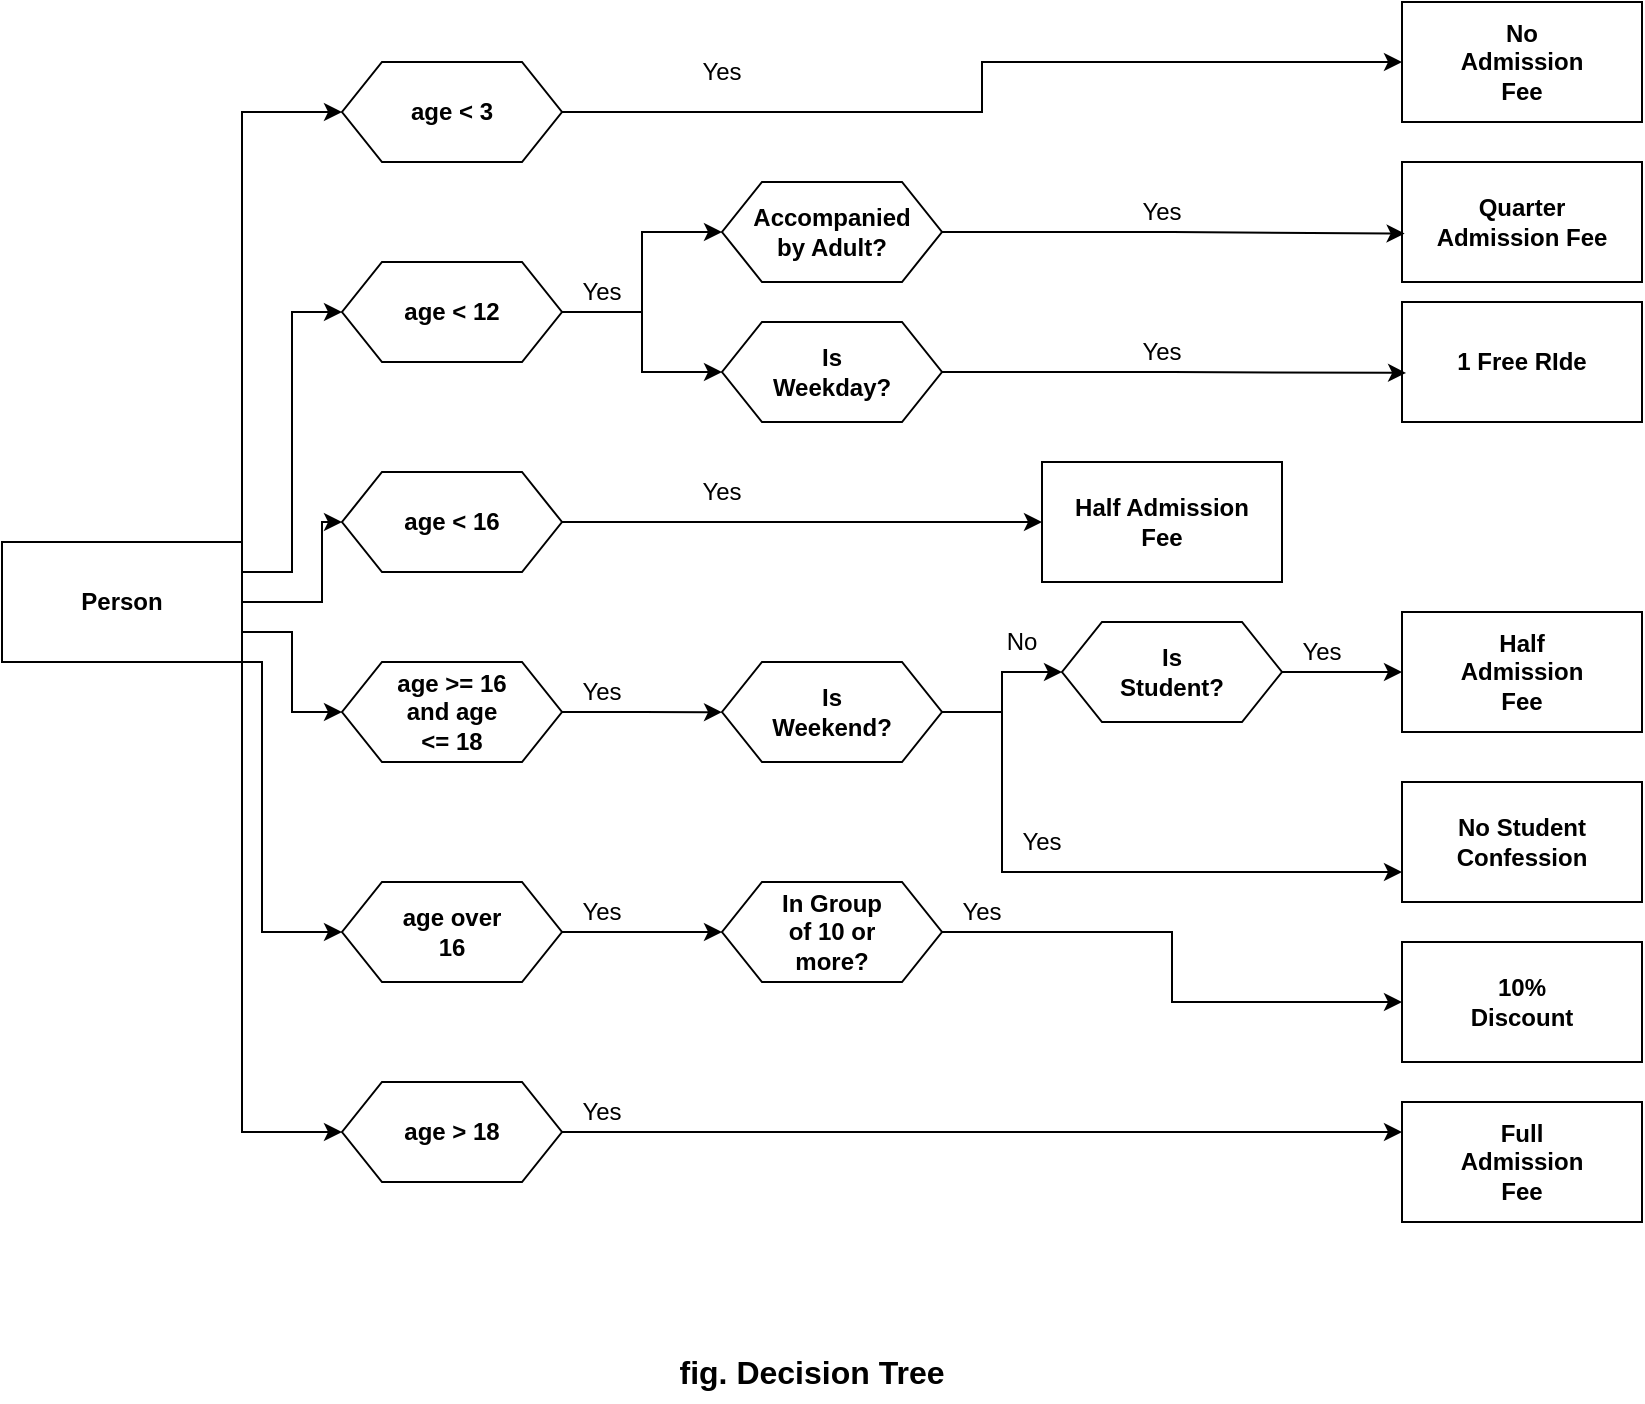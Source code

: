 <mxfile version="24.6.5" type="google">
  <diagram name="Page-1" id="z-ZaAXcBPtwcB056gR2P">
    <mxGraphModel grid="1" page="1" gridSize="10" guides="1" tooltips="1" connect="1" arrows="1" fold="1" pageScale="1" pageWidth="850" pageHeight="1100" math="0" shadow="0">
      <root>
        <mxCell id="0" />
        <mxCell id="1" parent="0" />
        <mxCell id="NIBur6jb49XK7Kl8lDhK-76" style="edgeStyle=orthogonalEdgeStyle;rounded=0;orthogonalLoop=1;jettySize=auto;html=1;exitX=1;exitY=0;exitDx=0;exitDy=0;entryX=0;entryY=0.5;entryDx=0;entryDy=0;" edge="1" parent="1" source="NIBur6jb49XK7Kl8lDhK-1" target="NIBur6jb49XK7Kl8lDhK-7">
          <mxGeometry relative="1" as="geometry">
            <mxPoint x="140.435" y="100" as="targetPoint" />
          </mxGeometry>
        </mxCell>
        <mxCell id="NIBur6jb49XK7Kl8lDhK-77" style="edgeStyle=orthogonalEdgeStyle;rounded=0;orthogonalLoop=1;jettySize=auto;html=1;exitX=1;exitY=0.25;exitDx=0;exitDy=0;entryX=0;entryY=0.5;entryDx=0;entryDy=0;" edge="1" parent="1" source="NIBur6jb49XK7Kl8lDhK-1" target="NIBur6jb49XK7Kl8lDhK-10">
          <mxGeometry relative="1" as="geometry" />
        </mxCell>
        <mxCell id="NIBur6jb49XK7Kl8lDhK-78" style="edgeStyle=orthogonalEdgeStyle;rounded=0;orthogonalLoop=1;jettySize=auto;html=1;exitX=1;exitY=0.5;exitDx=0;exitDy=0;entryX=0;entryY=0.5;entryDx=0;entryDy=0;" edge="1" parent="1" source="NIBur6jb49XK7Kl8lDhK-1" target="NIBur6jb49XK7Kl8lDhK-3">
          <mxGeometry relative="1" as="geometry">
            <Array as="points">
              <mxPoint x="180" y="350" />
              <mxPoint x="180" y="310" />
            </Array>
          </mxGeometry>
        </mxCell>
        <mxCell id="NIBur6jb49XK7Kl8lDhK-79" style="edgeStyle=orthogonalEdgeStyle;rounded=0;orthogonalLoop=1;jettySize=auto;html=1;exitX=1;exitY=0.75;exitDx=0;exitDy=0;entryX=0;entryY=0.5;entryDx=0;entryDy=0;" edge="1" parent="1" source="NIBur6jb49XK7Kl8lDhK-1" target="NIBur6jb49XK7Kl8lDhK-13">
          <mxGeometry relative="1" as="geometry" />
        </mxCell>
        <mxCell id="NIBur6jb49XK7Kl8lDhK-80" style="edgeStyle=orthogonalEdgeStyle;rounded=0;orthogonalLoop=1;jettySize=auto;html=1;exitX=1;exitY=1;exitDx=0;exitDy=0;entryX=0;entryY=0.5;entryDx=0;entryDy=0;" edge="1" parent="1" source="NIBur6jb49XK7Kl8lDhK-1" target="NIBur6jb49XK7Kl8lDhK-16">
          <mxGeometry relative="1" as="geometry">
            <Array as="points">
              <mxPoint x="150" y="380" />
              <mxPoint x="150" y="515" />
            </Array>
          </mxGeometry>
        </mxCell>
        <mxCell id="NIBur6jb49XK7Kl8lDhK-81" style="edgeStyle=orthogonalEdgeStyle;rounded=0;orthogonalLoop=1;jettySize=auto;html=1;exitX=1;exitY=1;exitDx=0;exitDy=0;entryX=0;entryY=0.5;entryDx=0;entryDy=0;" edge="1" parent="1" source="NIBur6jb49XK7Kl8lDhK-1" target="NIBur6jb49XK7Kl8lDhK-19">
          <mxGeometry relative="1" as="geometry">
            <Array as="points">
              <mxPoint x="140" y="615" />
            </Array>
          </mxGeometry>
        </mxCell>
        <mxCell id="NIBur6jb49XK7Kl8lDhK-1" value="" style="rounded=0;whiteSpace=wrap;html=1;" vertex="1" parent="1">
          <mxGeometry x="20" y="320" width="120" height="60" as="geometry" />
        </mxCell>
        <mxCell id="NIBur6jb49XK7Kl8lDhK-2" value="&lt;b&gt;Person&lt;/b&gt;" style="text;strokeColor=none;align=center;fillColor=none;html=1;verticalAlign=middle;whiteSpace=wrap;rounded=0;" vertex="1" parent="1">
          <mxGeometry x="50" y="335" width="60" height="30" as="geometry" />
        </mxCell>
        <mxCell id="NIBur6jb49XK7Kl8lDhK-5" value="" style="group" connectable="0" vertex="1" parent="1">
          <mxGeometry x="190" y="285" width="110" height="50" as="geometry" />
        </mxCell>
        <mxCell id="NIBur6jb49XK7Kl8lDhK-3" value="" style="shape=hexagon;perimeter=hexagonPerimeter2;whiteSpace=wrap;html=1;fixedSize=1;" vertex="1" parent="NIBur6jb49XK7Kl8lDhK-5">
          <mxGeometry width="110" height="50" as="geometry" />
        </mxCell>
        <mxCell id="NIBur6jb49XK7Kl8lDhK-4" value="&lt;b&gt;age &amp;lt; 16&lt;/b&gt;" style="text;strokeColor=none;align=center;fillColor=none;html=1;verticalAlign=middle;whiteSpace=wrap;rounded=0;" vertex="1" parent="NIBur6jb49XK7Kl8lDhK-5">
          <mxGeometry x="25" y="10" width="60" height="30" as="geometry" />
        </mxCell>
        <mxCell id="NIBur6jb49XK7Kl8lDhK-6" value="" style="group" connectable="0" vertex="1" parent="1">
          <mxGeometry x="190" y="80" width="110" height="50" as="geometry" />
        </mxCell>
        <mxCell id="NIBur6jb49XK7Kl8lDhK-7" value="" style="shape=hexagon;perimeter=hexagonPerimeter2;whiteSpace=wrap;html=1;fixedSize=1;" vertex="1" parent="NIBur6jb49XK7Kl8lDhK-6">
          <mxGeometry width="110" height="50" as="geometry" />
        </mxCell>
        <mxCell id="NIBur6jb49XK7Kl8lDhK-8" value="&lt;b&gt;age &amp;lt; 3&lt;/b&gt;" style="text;strokeColor=none;align=center;fillColor=none;html=1;verticalAlign=middle;whiteSpace=wrap;rounded=0;" vertex="1" parent="NIBur6jb49XK7Kl8lDhK-6">
          <mxGeometry x="25" y="10" width="60" height="30" as="geometry" />
        </mxCell>
        <mxCell id="NIBur6jb49XK7Kl8lDhK-9" value="" style="group" connectable="0" vertex="1" parent="1">
          <mxGeometry x="190" y="180" width="110" height="50" as="geometry" />
        </mxCell>
        <mxCell id="NIBur6jb49XK7Kl8lDhK-10" value="" style="shape=hexagon;perimeter=hexagonPerimeter2;whiteSpace=wrap;html=1;fixedSize=1;" vertex="1" parent="NIBur6jb49XK7Kl8lDhK-9">
          <mxGeometry width="110" height="50" as="geometry" />
        </mxCell>
        <mxCell id="NIBur6jb49XK7Kl8lDhK-11" value="&lt;b&gt;age &amp;lt; 12&lt;/b&gt;" style="text;strokeColor=none;align=center;fillColor=none;html=1;verticalAlign=middle;whiteSpace=wrap;rounded=0;" vertex="1" parent="NIBur6jb49XK7Kl8lDhK-9">
          <mxGeometry x="25" y="10" width="60" height="30" as="geometry" />
        </mxCell>
        <mxCell id="NIBur6jb49XK7Kl8lDhK-12" value="" style="group" connectable="0" vertex="1" parent="1">
          <mxGeometry x="190" y="380" width="110" height="50" as="geometry" />
        </mxCell>
        <mxCell id="NIBur6jb49XK7Kl8lDhK-91" style="edgeStyle=orthogonalEdgeStyle;rounded=0;orthogonalLoop=1;jettySize=auto;html=1;exitX=1;exitY=0.5;exitDx=0;exitDy=0;" edge="1" parent="NIBur6jb49XK7Kl8lDhK-12" source="NIBur6jb49XK7Kl8lDhK-13">
          <mxGeometry relative="1" as="geometry">
            <mxPoint x="190" y="25.103" as="targetPoint" />
          </mxGeometry>
        </mxCell>
        <mxCell id="NIBur6jb49XK7Kl8lDhK-13" value="" style="shape=hexagon;perimeter=hexagonPerimeter2;whiteSpace=wrap;html=1;fixedSize=1;" vertex="1" parent="NIBur6jb49XK7Kl8lDhK-12">
          <mxGeometry width="110" height="50" as="geometry" />
        </mxCell>
        <mxCell id="NIBur6jb49XK7Kl8lDhK-14" value="&lt;b&gt;age &amp;gt;= 16 and age &amp;lt;= 18&lt;/b&gt;" style="text;strokeColor=none;align=center;fillColor=none;html=1;verticalAlign=middle;whiteSpace=wrap;rounded=0;" vertex="1" parent="NIBur6jb49XK7Kl8lDhK-12">
          <mxGeometry x="25" y="10" width="60" height="30" as="geometry" />
        </mxCell>
        <mxCell id="NIBur6jb49XK7Kl8lDhK-15" value="" style="group" connectable="0" vertex="1" parent="1">
          <mxGeometry x="190" y="490" width="110" height="50" as="geometry" />
        </mxCell>
        <mxCell id="NIBur6jb49XK7Kl8lDhK-16" value="" style="shape=hexagon;perimeter=hexagonPerimeter2;whiteSpace=wrap;html=1;fixedSize=1;" vertex="1" parent="NIBur6jb49XK7Kl8lDhK-15">
          <mxGeometry width="110" height="50" as="geometry" />
        </mxCell>
        <mxCell id="NIBur6jb49XK7Kl8lDhK-17" value="&lt;b&gt;age over 16&lt;/b&gt;" style="text;strokeColor=none;align=center;fillColor=none;html=1;verticalAlign=middle;whiteSpace=wrap;rounded=0;" vertex="1" parent="NIBur6jb49XK7Kl8lDhK-15">
          <mxGeometry x="25" y="10" width="60" height="30" as="geometry" />
        </mxCell>
        <mxCell id="NIBur6jb49XK7Kl8lDhK-18" value="" style="group" connectable="0" vertex="1" parent="1">
          <mxGeometry x="190" y="590" width="110" height="50" as="geometry" />
        </mxCell>
        <mxCell id="NIBur6jb49XK7Kl8lDhK-19" value="" style="shape=hexagon;perimeter=hexagonPerimeter2;whiteSpace=wrap;html=1;fixedSize=1;" vertex="1" parent="NIBur6jb49XK7Kl8lDhK-18">
          <mxGeometry width="110" height="50" as="geometry" />
        </mxCell>
        <mxCell id="NIBur6jb49XK7Kl8lDhK-20" value="&lt;b&gt;age &amp;gt; 18&lt;/b&gt;" style="text;strokeColor=none;align=center;fillColor=none;html=1;verticalAlign=middle;whiteSpace=wrap;rounded=0;" vertex="1" parent="NIBur6jb49XK7Kl8lDhK-18">
          <mxGeometry x="25" y="10" width="60" height="30" as="geometry" />
        </mxCell>
        <mxCell id="NIBur6jb49XK7Kl8lDhK-23" value="" style="group" connectable="0" vertex="1" parent="1">
          <mxGeometry x="720" y="50" width="120" height="60" as="geometry" />
        </mxCell>
        <mxCell id="NIBur6jb49XK7Kl8lDhK-21" value="" style="rounded=0;whiteSpace=wrap;html=1;" vertex="1" parent="NIBur6jb49XK7Kl8lDhK-23">
          <mxGeometry width="120" height="60" as="geometry" />
        </mxCell>
        <mxCell id="NIBur6jb49XK7Kl8lDhK-22" value="&lt;b&gt;No Admission Fee&lt;/b&gt;" style="text;strokeColor=none;align=center;fillColor=none;html=1;verticalAlign=middle;whiteSpace=wrap;rounded=0;" vertex="1" parent="NIBur6jb49XK7Kl8lDhK-23">
          <mxGeometry x="20" y="15" width="80" height="30" as="geometry" />
        </mxCell>
        <mxCell id="NIBur6jb49XK7Kl8lDhK-27" value="" style="group" connectable="0" vertex="1" parent="1">
          <mxGeometry x="720" y="200" width="120" height="60" as="geometry" />
        </mxCell>
        <mxCell id="NIBur6jb49XK7Kl8lDhK-28" value="" style="rounded=0;whiteSpace=wrap;html=1;" vertex="1" parent="NIBur6jb49XK7Kl8lDhK-27">
          <mxGeometry width="120" height="60" as="geometry" />
        </mxCell>
        <mxCell id="NIBur6jb49XK7Kl8lDhK-29" value="&lt;b&gt;1 Free RIde&lt;/b&gt;" style="text;strokeColor=none;align=center;fillColor=none;html=1;verticalAlign=middle;whiteSpace=wrap;rounded=0;" vertex="1" parent="NIBur6jb49XK7Kl8lDhK-27">
          <mxGeometry x="20" y="15" width="80" height="30" as="geometry" />
        </mxCell>
        <mxCell id="NIBur6jb49XK7Kl8lDhK-30" value="" style="group" connectable="0" vertex="1" parent="1">
          <mxGeometry x="380" y="140" width="110" height="50" as="geometry" />
        </mxCell>
        <mxCell id="NIBur6jb49XK7Kl8lDhK-31" value="" style="shape=hexagon;perimeter=hexagonPerimeter2;whiteSpace=wrap;html=1;fixedSize=1;" vertex="1" parent="NIBur6jb49XK7Kl8lDhK-30">
          <mxGeometry width="110" height="50" as="geometry" />
        </mxCell>
        <mxCell id="NIBur6jb49XK7Kl8lDhK-32" value="&lt;b&gt;Accompanied by Adult?&lt;/b&gt;" style="text;strokeColor=none;align=center;fillColor=none;html=1;verticalAlign=middle;whiteSpace=wrap;rounded=0;" vertex="1" parent="NIBur6jb49XK7Kl8lDhK-30">
          <mxGeometry x="25" y="10" width="60" height="30" as="geometry" />
        </mxCell>
        <mxCell id="NIBur6jb49XK7Kl8lDhK-33" value="" style="group" connectable="0" vertex="1" parent="1">
          <mxGeometry x="380" y="210" width="110" height="50" as="geometry" />
        </mxCell>
        <mxCell id="NIBur6jb49XK7Kl8lDhK-34" value="" style="shape=hexagon;perimeter=hexagonPerimeter2;whiteSpace=wrap;html=1;fixedSize=1;" vertex="1" parent="NIBur6jb49XK7Kl8lDhK-33">
          <mxGeometry width="110" height="50" as="geometry" />
        </mxCell>
        <mxCell id="NIBur6jb49XK7Kl8lDhK-35" value="&lt;b&gt;Is Weekday?&lt;/b&gt;" style="text;strokeColor=none;align=center;fillColor=none;html=1;verticalAlign=middle;whiteSpace=wrap;rounded=0;" vertex="1" parent="NIBur6jb49XK7Kl8lDhK-33">
          <mxGeometry x="25" y="10" width="60" height="30" as="geometry" />
        </mxCell>
        <mxCell id="NIBur6jb49XK7Kl8lDhK-39" value="" style="group" connectable="0" vertex="1" parent="1">
          <mxGeometry x="540" y="280" width="120" height="60" as="geometry" />
        </mxCell>
        <mxCell id="NIBur6jb49XK7Kl8lDhK-45" value="" style="group" connectable="0" vertex="1" parent="NIBur6jb49XK7Kl8lDhK-39">
          <mxGeometry width="120" height="60" as="geometry" />
        </mxCell>
        <mxCell id="NIBur6jb49XK7Kl8lDhK-74" value="" style="group" connectable="0" vertex="1" parent="NIBur6jb49XK7Kl8lDhK-45">
          <mxGeometry width="120" height="60" as="geometry" />
        </mxCell>
        <mxCell id="NIBur6jb49XK7Kl8lDhK-40" value="" style="rounded=0;whiteSpace=wrap;html=1;" vertex="1" parent="NIBur6jb49XK7Kl8lDhK-74">
          <mxGeometry width="120" height="60" as="geometry" />
        </mxCell>
        <mxCell id="NIBur6jb49XK7Kl8lDhK-41" value="&lt;b&gt;Half Admission Fee&lt;/b&gt;" style="text;strokeColor=none;align=center;fillColor=none;html=1;verticalAlign=middle;whiteSpace=wrap;rounded=0;" vertex="1" parent="NIBur6jb49XK7Kl8lDhK-74">
          <mxGeometry x="15" y="15" width="90" height="30" as="geometry" />
        </mxCell>
        <mxCell id="NIBur6jb49XK7Kl8lDhK-42" value="" style="group" connectable="0" vertex="1" parent="1">
          <mxGeometry x="720" y="130" width="120" height="60" as="geometry" />
        </mxCell>
        <mxCell id="NIBur6jb49XK7Kl8lDhK-25" value="" style="rounded=0;whiteSpace=wrap;html=1;" vertex="1" parent="NIBur6jb49XK7Kl8lDhK-42">
          <mxGeometry width="120" height="60" as="geometry" />
        </mxCell>
        <mxCell id="NIBur6jb49XK7Kl8lDhK-26" value="&lt;b&gt;Quarter Admission Fee&lt;/b&gt;" style="text;strokeColor=none;align=center;fillColor=none;html=1;verticalAlign=middle;whiteSpace=wrap;rounded=0;" vertex="1" parent="NIBur6jb49XK7Kl8lDhK-42">
          <mxGeometry x="15" y="15" width="90" height="30" as="geometry" />
        </mxCell>
        <mxCell id="NIBur6jb49XK7Kl8lDhK-46" value="" style="group" connectable="0" vertex="1" parent="1">
          <mxGeometry x="380" y="380" width="110" height="50" as="geometry" />
        </mxCell>
        <mxCell id="NIBur6jb49XK7Kl8lDhK-47" value="" style="shape=hexagon;perimeter=hexagonPerimeter2;whiteSpace=wrap;html=1;fixedSize=1;" vertex="1" parent="NIBur6jb49XK7Kl8lDhK-46">
          <mxGeometry width="110" height="50" as="geometry" />
        </mxCell>
        <mxCell id="NIBur6jb49XK7Kl8lDhK-48" value="&lt;b&gt;Is Weekend?&lt;/b&gt;" style="text;strokeColor=none;align=center;fillColor=none;html=1;verticalAlign=middle;whiteSpace=wrap;rounded=0;" vertex="1" parent="NIBur6jb49XK7Kl8lDhK-46">
          <mxGeometry x="25" y="10" width="60" height="30" as="geometry" />
        </mxCell>
        <mxCell id="NIBur6jb49XK7Kl8lDhK-52" value="" style="group" connectable="0" vertex="1" parent="1">
          <mxGeometry x="550" y="360" width="110" height="50" as="geometry" />
        </mxCell>
        <mxCell id="NIBur6jb49XK7Kl8lDhK-53" value="" style="shape=hexagon;perimeter=hexagonPerimeter2;whiteSpace=wrap;html=1;fixedSize=1;" vertex="1" parent="NIBur6jb49XK7Kl8lDhK-52">
          <mxGeometry width="110" height="50" as="geometry" />
        </mxCell>
        <mxCell id="NIBur6jb49XK7Kl8lDhK-54" value="&lt;b&gt;Is Student?&lt;/b&gt;" style="text;strokeColor=none;align=center;fillColor=none;html=1;verticalAlign=middle;whiteSpace=wrap;rounded=0;" vertex="1" parent="NIBur6jb49XK7Kl8lDhK-52">
          <mxGeometry x="25" y="10" width="60" height="30" as="geometry" />
        </mxCell>
        <mxCell id="NIBur6jb49XK7Kl8lDhK-55" value="" style="group" connectable="0" vertex="1" parent="1">
          <mxGeometry x="720" y="440" width="120" height="60" as="geometry" />
        </mxCell>
        <mxCell id="NIBur6jb49XK7Kl8lDhK-56" value="" style="rounded=0;whiteSpace=wrap;html=1;" vertex="1" parent="NIBur6jb49XK7Kl8lDhK-55">
          <mxGeometry width="120" height="60" as="geometry" />
        </mxCell>
        <mxCell id="NIBur6jb49XK7Kl8lDhK-57" value="&lt;b&gt;No Student Confession&lt;/b&gt;" style="text;strokeColor=none;align=center;fillColor=none;html=1;verticalAlign=middle;whiteSpace=wrap;rounded=0;" vertex="1" parent="NIBur6jb49XK7Kl8lDhK-55">
          <mxGeometry x="20" y="15" width="80" height="30" as="geometry" />
        </mxCell>
        <mxCell id="NIBur6jb49XK7Kl8lDhK-58" value="" style="group" connectable="0" vertex="1" parent="1">
          <mxGeometry x="720" y="355" width="120" height="60" as="geometry" />
        </mxCell>
        <mxCell id="NIBur6jb49XK7Kl8lDhK-59" value="" style="rounded=0;whiteSpace=wrap;html=1;" vertex="1" parent="NIBur6jb49XK7Kl8lDhK-58">
          <mxGeometry width="120" height="60" as="geometry" />
        </mxCell>
        <mxCell id="NIBur6jb49XK7Kl8lDhK-60" value="&lt;b&gt;Half Admission Fee&lt;/b&gt;" style="text;strokeColor=none;align=center;fillColor=none;html=1;verticalAlign=middle;whiteSpace=wrap;rounded=0;" vertex="1" parent="NIBur6jb49XK7Kl8lDhK-58">
          <mxGeometry x="20" y="15" width="80" height="30" as="geometry" />
        </mxCell>
        <mxCell id="NIBur6jb49XK7Kl8lDhK-61" value="" style="group" connectable="0" vertex="1" parent="1">
          <mxGeometry x="380" y="490" width="110" height="50" as="geometry" />
        </mxCell>
        <mxCell id="NIBur6jb49XK7Kl8lDhK-62" value="" style="shape=hexagon;perimeter=hexagonPerimeter2;whiteSpace=wrap;html=1;fixedSize=1;" vertex="1" parent="NIBur6jb49XK7Kl8lDhK-61">
          <mxGeometry width="110" height="50" as="geometry" />
        </mxCell>
        <mxCell id="NIBur6jb49XK7Kl8lDhK-63" value="&lt;b&gt;In Group of 10 or more?&lt;/b&gt;" style="text;strokeColor=none;align=center;fillColor=none;html=1;verticalAlign=middle;whiteSpace=wrap;rounded=0;" vertex="1" parent="NIBur6jb49XK7Kl8lDhK-61">
          <mxGeometry x="25" y="10" width="60" height="30" as="geometry" />
        </mxCell>
        <mxCell id="NIBur6jb49XK7Kl8lDhK-64" value="" style="group" connectable="0" vertex="1" parent="1">
          <mxGeometry x="720" y="520" width="120" height="60" as="geometry" />
        </mxCell>
        <mxCell id="NIBur6jb49XK7Kl8lDhK-65" value="" style="rounded=0;whiteSpace=wrap;html=1;" vertex="1" parent="NIBur6jb49XK7Kl8lDhK-64">
          <mxGeometry width="120" height="60" as="geometry" />
        </mxCell>
        <mxCell id="NIBur6jb49XK7Kl8lDhK-66" value="&lt;b&gt;10% Discount&lt;/b&gt;" style="text;strokeColor=none;align=center;fillColor=none;html=1;verticalAlign=middle;whiteSpace=wrap;rounded=0;" vertex="1" parent="NIBur6jb49XK7Kl8lDhK-64">
          <mxGeometry x="20" y="15" width="80" height="30" as="geometry" />
        </mxCell>
        <mxCell id="NIBur6jb49XK7Kl8lDhK-68" value="" style="group" connectable="0" vertex="1" parent="1">
          <mxGeometry x="720" y="600" width="120" height="60" as="geometry" />
        </mxCell>
        <mxCell id="NIBur6jb49XK7Kl8lDhK-69" value="" style="rounded=0;whiteSpace=wrap;html=1;" vertex="1" parent="NIBur6jb49XK7Kl8lDhK-68">
          <mxGeometry width="120" height="60" as="geometry" />
        </mxCell>
        <mxCell id="NIBur6jb49XK7Kl8lDhK-70" value="&lt;b&gt;Full Admission Fee&lt;/b&gt;" style="text;strokeColor=none;align=center;fillColor=none;html=1;verticalAlign=middle;whiteSpace=wrap;rounded=0;" vertex="1" parent="NIBur6jb49XK7Kl8lDhK-68">
          <mxGeometry x="20" y="15" width="80" height="30" as="geometry" />
        </mxCell>
        <mxCell id="NIBur6jb49XK7Kl8lDhK-82" style="edgeStyle=orthogonalEdgeStyle;rounded=0;orthogonalLoop=1;jettySize=auto;html=1;exitX=1;exitY=0.5;exitDx=0;exitDy=0;" edge="1" parent="1" source="NIBur6jb49XK7Kl8lDhK-7" target="NIBur6jb49XK7Kl8lDhK-21">
          <mxGeometry relative="1" as="geometry" />
        </mxCell>
        <mxCell id="NIBur6jb49XK7Kl8lDhK-84" style="edgeStyle=orthogonalEdgeStyle;rounded=0;orthogonalLoop=1;jettySize=auto;html=1;exitX=1;exitY=0.5;exitDx=0;exitDy=0;entryX=0;entryY=0.5;entryDx=0;entryDy=0;" edge="1" parent="1" source="NIBur6jb49XK7Kl8lDhK-10" target="NIBur6jb49XK7Kl8lDhK-31">
          <mxGeometry relative="1" as="geometry" />
        </mxCell>
        <mxCell id="NIBur6jb49XK7Kl8lDhK-85" style="edgeStyle=orthogonalEdgeStyle;rounded=0;orthogonalLoop=1;jettySize=auto;html=1;exitX=1;exitY=0.5;exitDx=0;exitDy=0;entryX=0;entryY=0.5;entryDx=0;entryDy=0;" edge="1" parent="1" source="NIBur6jb49XK7Kl8lDhK-10" target="NIBur6jb49XK7Kl8lDhK-34">
          <mxGeometry relative="1" as="geometry" />
        </mxCell>
        <mxCell id="NIBur6jb49XK7Kl8lDhK-86" style="edgeStyle=orthogonalEdgeStyle;rounded=0;orthogonalLoop=1;jettySize=auto;html=1;exitX=1;exitY=0.5;exitDx=0;exitDy=0;entryX=0.011;entryY=0.596;entryDx=0;entryDy=0;entryPerimeter=0;" edge="1" parent="1" source="NIBur6jb49XK7Kl8lDhK-31" target="NIBur6jb49XK7Kl8lDhK-25">
          <mxGeometry relative="1" as="geometry" />
        </mxCell>
        <mxCell id="NIBur6jb49XK7Kl8lDhK-88" style="edgeStyle=orthogonalEdgeStyle;rounded=0;orthogonalLoop=1;jettySize=auto;html=1;exitX=1;exitY=0.5;exitDx=0;exitDy=0;entryX=0.017;entryY=0.591;entryDx=0;entryDy=0;entryPerimeter=0;" edge="1" parent="1" source="NIBur6jb49XK7Kl8lDhK-34" target="NIBur6jb49XK7Kl8lDhK-28">
          <mxGeometry relative="1" as="geometry" />
        </mxCell>
        <mxCell id="NIBur6jb49XK7Kl8lDhK-89" style="edgeStyle=orthogonalEdgeStyle;rounded=0;orthogonalLoop=1;jettySize=auto;html=1;exitX=1;exitY=0.5;exitDx=0;exitDy=0;entryX=0;entryY=0.5;entryDx=0;entryDy=0;" edge="1" parent="1" source="NIBur6jb49XK7Kl8lDhK-3" target="NIBur6jb49XK7Kl8lDhK-40">
          <mxGeometry relative="1" as="geometry" />
        </mxCell>
        <mxCell id="NIBur6jb49XK7Kl8lDhK-92" style="edgeStyle=orthogonalEdgeStyle;rounded=0;orthogonalLoop=1;jettySize=auto;html=1;exitX=1;exitY=0.5;exitDx=0;exitDy=0;entryX=0;entryY=0.5;entryDx=0;entryDy=0;" edge="1" parent="1" source="NIBur6jb49XK7Kl8lDhK-47" target="NIBur6jb49XK7Kl8lDhK-53">
          <mxGeometry relative="1" as="geometry" />
        </mxCell>
        <mxCell id="NIBur6jb49XK7Kl8lDhK-93" style="edgeStyle=orthogonalEdgeStyle;rounded=0;orthogonalLoop=1;jettySize=auto;html=1;exitX=1;exitY=0.5;exitDx=0;exitDy=0;entryX=0;entryY=0.75;entryDx=0;entryDy=0;" edge="1" parent="1" source="NIBur6jb49XK7Kl8lDhK-47" target="NIBur6jb49XK7Kl8lDhK-56">
          <mxGeometry relative="1" as="geometry">
            <Array as="points">
              <mxPoint x="520" y="405" />
              <mxPoint x="520" y="485" />
            </Array>
          </mxGeometry>
        </mxCell>
        <mxCell id="NIBur6jb49XK7Kl8lDhK-94" style="edgeStyle=orthogonalEdgeStyle;rounded=0;orthogonalLoop=1;jettySize=auto;html=1;exitX=1;exitY=0.5;exitDx=0;exitDy=0;entryX=0;entryY=0.5;entryDx=0;entryDy=0;" edge="1" parent="1" source="NIBur6jb49XK7Kl8lDhK-53" target="NIBur6jb49XK7Kl8lDhK-59">
          <mxGeometry relative="1" as="geometry" />
        </mxCell>
        <mxCell id="NIBur6jb49XK7Kl8lDhK-95" style="edgeStyle=orthogonalEdgeStyle;rounded=0;orthogonalLoop=1;jettySize=auto;html=1;exitX=1;exitY=0.5;exitDx=0;exitDy=0;entryX=0;entryY=0.5;entryDx=0;entryDy=0;" edge="1" parent="1" source="NIBur6jb49XK7Kl8lDhK-16" target="NIBur6jb49XK7Kl8lDhK-62">
          <mxGeometry relative="1" as="geometry" />
        </mxCell>
        <mxCell id="NIBur6jb49XK7Kl8lDhK-96" style="edgeStyle=orthogonalEdgeStyle;rounded=0;orthogonalLoop=1;jettySize=auto;html=1;exitX=1;exitY=0.5;exitDx=0;exitDy=0;" edge="1" parent="1" source="NIBur6jb49XK7Kl8lDhK-62" target="NIBur6jb49XK7Kl8lDhK-65">
          <mxGeometry relative="1" as="geometry" />
        </mxCell>
        <mxCell id="NIBur6jb49XK7Kl8lDhK-98" style="edgeStyle=orthogonalEdgeStyle;rounded=0;orthogonalLoop=1;jettySize=auto;html=1;exitX=1;exitY=0.5;exitDx=0;exitDy=0;entryX=0;entryY=0.25;entryDx=0;entryDy=0;" edge="1" parent="1" source="NIBur6jb49XK7Kl8lDhK-19" target="NIBur6jb49XK7Kl8lDhK-69">
          <mxGeometry relative="1" as="geometry" />
        </mxCell>
        <mxCell id="NIBur6jb49XK7Kl8lDhK-99" value="Yes" style="text;strokeColor=none;align=center;fillColor=none;html=1;verticalAlign=middle;whiteSpace=wrap;rounded=0;" vertex="1" parent="1">
          <mxGeometry x="350" y="70" width="60" height="30" as="geometry" />
        </mxCell>
        <mxCell id="NIBur6jb49XK7Kl8lDhK-100" value="Yes" style="text;strokeColor=none;align=center;fillColor=none;html=1;verticalAlign=middle;whiteSpace=wrap;rounded=0;" vertex="1" parent="1">
          <mxGeometry x="290" y="180" width="60" height="30" as="geometry" />
        </mxCell>
        <mxCell id="NIBur6jb49XK7Kl8lDhK-101" value="Yes" style="text;strokeColor=none;align=center;fillColor=none;html=1;verticalAlign=middle;whiteSpace=wrap;rounded=0;" vertex="1" parent="1">
          <mxGeometry x="350" y="280" width="60" height="30" as="geometry" />
        </mxCell>
        <mxCell id="NIBur6jb49XK7Kl8lDhK-102" value="Yes" style="text;strokeColor=none;align=center;fillColor=none;html=1;verticalAlign=middle;whiteSpace=wrap;rounded=0;" vertex="1" parent="1">
          <mxGeometry x="290" y="380" width="60" height="30" as="geometry" />
        </mxCell>
        <mxCell id="NIBur6jb49XK7Kl8lDhK-103" value="Yes" style="text;strokeColor=none;align=center;fillColor=none;html=1;verticalAlign=middle;whiteSpace=wrap;rounded=0;" vertex="1" parent="1">
          <mxGeometry x="290" y="490" width="60" height="30" as="geometry" />
        </mxCell>
        <mxCell id="NIBur6jb49XK7Kl8lDhK-104" value="Yes" style="text;strokeColor=none;align=center;fillColor=none;html=1;verticalAlign=middle;whiteSpace=wrap;rounded=0;" vertex="1" parent="1">
          <mxGeometry x="290" y="590" width="60" height="30" as="geometry" />
        </mxCell>
        <mxCell id="NIBur6jb49XK7Kl8lDhK-105" value="Yes" style="text;strokeColor=none;align=center;fillColor=none;html=1;verticalAlign=middle;whiteSpace=wrap;rounded=0;" vertex="1" parent="1">
          <mxGeometry x="480" y="490" width="60" height="30" as="geometry" />
        </mxCell>
        <mxCell id="NIBur6jb49XK7Kl8lDhK-106" value="Yes" style="text;strokeColor=none;align=center;fillColor=none;html=1;verticalAlign=middle;whiteSpace=wrap;rounded=0;" vertex="1" parent="1">
          <mxGeometry x="510" y="455" width="60" height="30" as="geometry" />
        </mxCell>
        <mxCell id="NIBur6jb49XK7Kl8lDhK-107" value="No" style="text;strokeColor=none;align=center;fillColor=none;html=1;verticalAlign=middle;whiteSpace=wrap;rounded=0;" vertex="1" parent="1">
          <mxGeometry x="500" y="355" width="60" height="30" as="geometry" />
        </mxCell>
        <mxCell id="NIBur6jb49XK7Kl8lDhK-108" value="Yes" style="text;strokeColor=none;align=center;fillColor=none;html=1;verticalAlign=middle;whiteSpace=wrap;rounded=0;" vertex="1" parent="1">
          <mxGeometry x="650" y="360" width="60" height="30" as="geometry" />
        </mxCell>
        <mxCell id="NIBur6jb49XK7Kl8lDhK-109" value="Yes" style="text;strokeColor=none;align=center;fillColor=none;html=1;verticalAlign=middle;whiteSpace=wrap;rounded=0;" vertex="1" parent="1">
          <mxGeometry x="570" y="210" width="60" height="30" as="geometry" />
        </mxCell>
        <mxCell id="NIBur6jb49XK7Kl8lDhK-110" value="Yes" style="text;strokeColor=none;align=center;fillColor=none;html=1;verticalAlign=middle;whiteSpace=wrap;rounded=0;" vertex="1" parent="1">
          <mxGeometry x="570" y="140" width="60" height="30" as="geometry" />
        </mxCell>
        <mxCell id="NIBur6jb49XK7Kl8lDhK-111" value="&lt;b&gt;&lt;font style=&quot;font-size: 16px;&quot;&gt;fig. Decision Tree&lt;/font&gt;&lt;/b&gt;" style="text;strokeColor=none;align=center;fillColor=none;html=1;verticalAlign=middle;whiteSpace=wrap;rounded=0;" vertex="1" parent="1">
          <mxGeometry x="335" y="720" width="180" height="30" as="geometry" />
        </mxCell>
      </root>
    </mxGraphModel>
  </diagram>
</mxfile>
